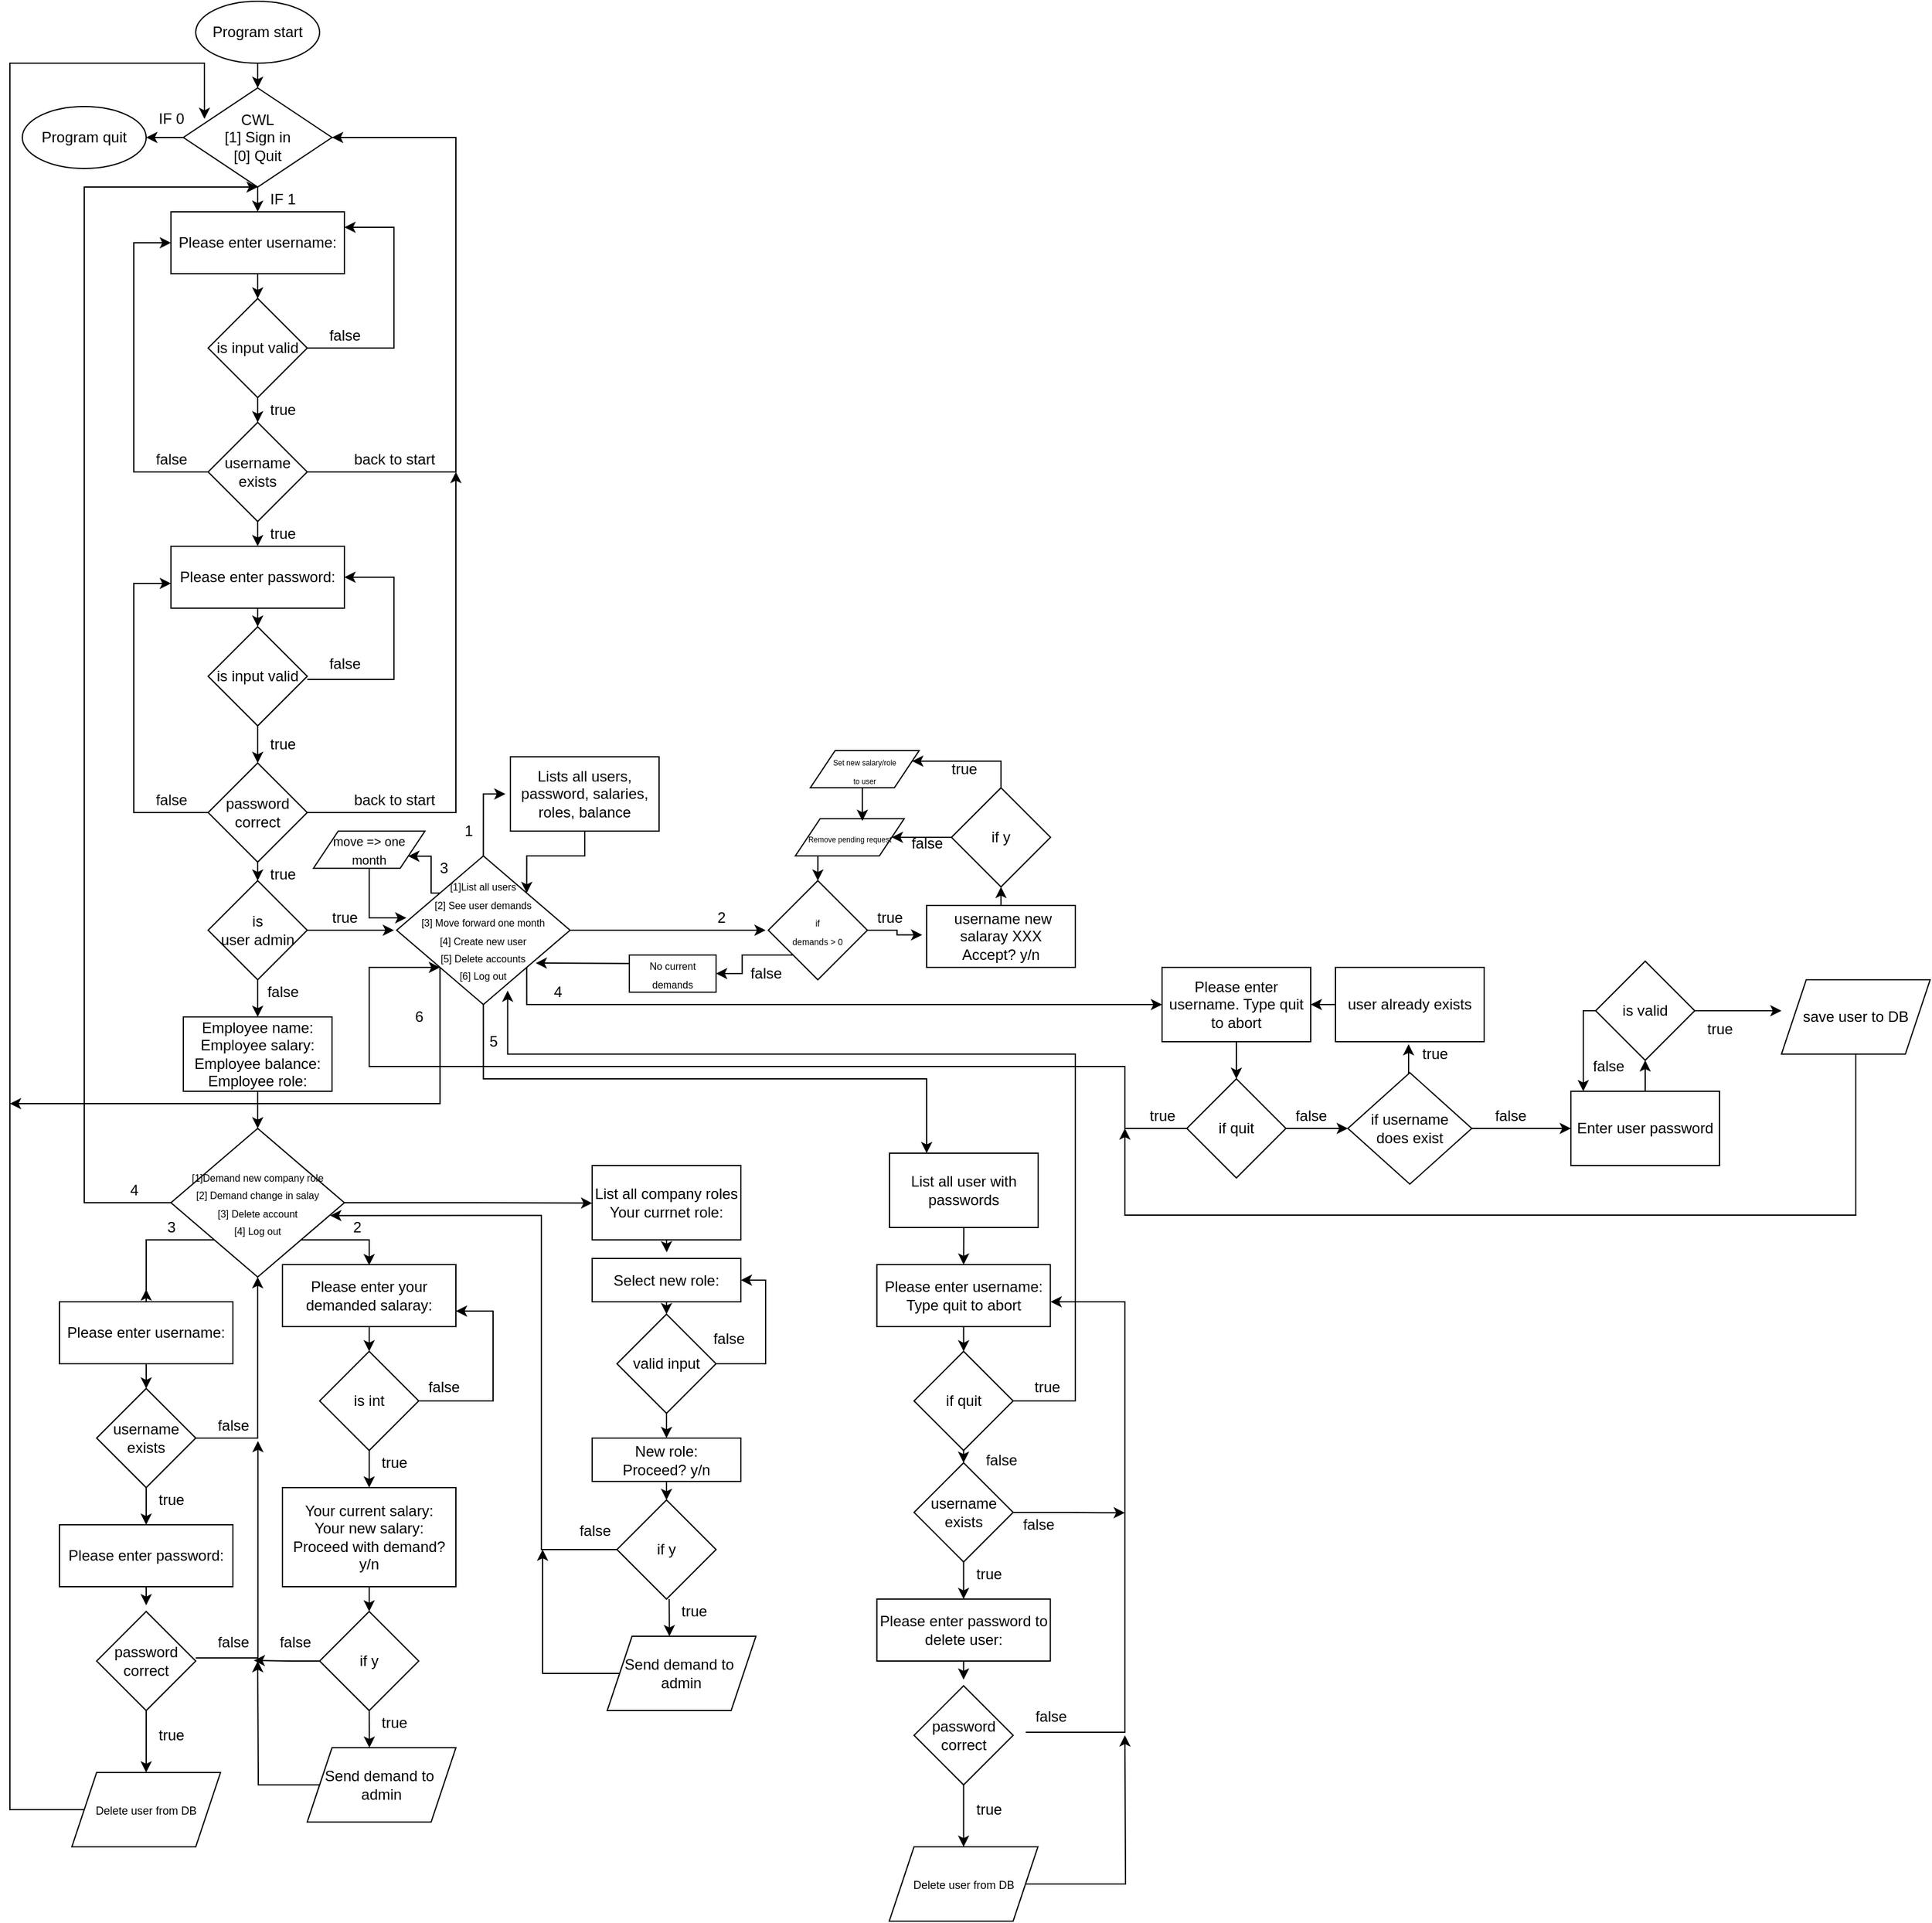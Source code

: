 <mxfile version="15.3.3" type="github"><diagram id="TVTiNgwHLMr81OVsb5ia" name="Page-1"><mxGraphModel dx="786" dy="491" grid="1" gridSize="10" guides="1" tooltips="1" connect="1" arrows="1" fold="1" page="1" pageScale="1" pageWidth="827" pageHeight="1169" math="0" shadow="0"><root><mxCell id="0"/><mxCell id="1" parent="0"/><mxCell id="gjjEm1qLaxp9dkdh3K4_-4" style="edgeStyle=orthogonalEdgeStyle;rounded=0;orthogonalLoop=1;jettySize=auto;html=1;exitX=0.5;exitY=1;exitDx=0;exitDy=0;entryX=0.5;entryY=0;entryDx=0;entryDy=0;" parent="1" source="gjjEm1qLaxp9dkdh3K4_-2" target="gjjEm1qLaxp9dkdh3K4_-3" edge="1"><mxGeometry relative="1" as="geometry"/></mxCell><mxCell id="gjjEm1qLaxp9dkdh3K4_-2" value="Program start" style="ellipse;whiteSpace=wrap;html=1;" parent="1" vertex="1"><mxGeometry x="160" y="40" width="100" height="50" as="geometry"/></mxCell><mxCell id="gjjEm1qLaxp9dkdh3K4_-7" style="edgeStyle=orthogonalEdgeStyle;rounded=0;orthogonalLoop=1;jettySize=auto;html=1;exitX=0;exitY=0.5;exitDx=0;exitDy=0;entryX=1;entryY=0.5;entryDx=0;entryDy=0;" parent="1" source="gjjEm1qLaxp9dkdh3K4_-3" target="gjjEm1qLaxp9dkdh3K4_-6" edge="1"><mxGeometry relative="1" as="geometry"/></mxCell><mxCell id="gjjEm1qLaxp9dkdh3K4_-9" style="edgeStyle=orthogonalEdgeStyle;rounded=0;orthogonalLoop=1;jettySize=auto;html=1;exitX=0.5;exitY=1;exitDx=0;exitDy=0;" parent="1" source="gjjEm1qLaxp9dkdh3K4_-3" edge="1"><mxGeometry relative="1" as="geometry"><mxPoint x="210" y="210" as="targetPoint"/></mxGeometry></mxCell><mxCell id="gjjEm1qLaxp9dkdh3K4_-3" value="CWL&lt;br&gt;[1] Sign in&lt;br&gt;[0] Quit" style="rhombus;whiteSpace=wrap;html=1;" parent="1" vertex="1"><mxGeometry x="150" y="110" width="120" height="80" as="geometry"/></mxCell><mxCell id="gjjEm1qLaxp9dkdh3K4_-6" value="Program quit" style="ellipse;whiteSpace=wrap;html=1;" parent="1" vertex="1"><mxGeometry x="20" y="125" width="100" height="50" as="geometry"/></mxCell><mxCell id="gjjEm1qLaxp9dkdh3K4_-8" value="IF 0" style="text;html=1;align=center;verticalAlign=middle;resizable=0;points=[];autosize=1;strokeColor=none;fillColor=none;" parent="1" vertex="1"><mxGeometry x="120" y="125" width="40" height="20" as="geometry"/></mxCell><mxCell id="gjjEm1qLaxp9dkdh3K4_-10" value="IF 1" style="text;html=1;align=center;verticalAlign=middle;resizable=0;points=[];autosize=1;strokeColor=none;fillColor=none;" parent="1" vertex="1"><mxGeometry x="210" y="190" width="40" height="20" as="geometry"/></mxCell><mxCell id="gjjEm1qLaxp9dkdh3K4_-12" style="edgeStyle=orthogonalEdgeStyle;rounded=0;orthogonalLoop=1;jettySize=auto;html=1;exitX=0.5;exitY=1;exitDx=0;exitDy=0;" parent="1" source="gjjEm1qLaxp9dkdh3K4_-11" target="gjjEm1qLaxp9dkdh3K4_-13" edge="1"><mxGeometry relative="1" as="geometry"><mxPoint x="209.828" y="280.0" as="targetPoint"/></mxGeometry></mxCell><mxCell id="gjjEm1qLaxp9dkdh3K4_-11" value="Please enter username:" style="rounded=0;whiteSpace=wrap;html=1;" parent="1" vertex="1"><mxGeometry x="140" y="210" width="140" height="50" as="geometry"/></mxCell><mxCell id="gjjEm1qLaxp9dkdh3K4_-14" style="edgeStyle=orthogonalEdgeStyle;rounded=0;orthogonalLoop=1;jettySize=auto;html=1;exitX=1;exitY=0.5;exitDx=0;exitDy=0;entryX=1;entryY=0.25;entryDx=0;entryDy=0;" parent="1" source="gjjEm1qLaxp9dkdh3K4_-13" target="gjjEm1qLaxp9dkdh3K4_-11" edge="1"><mxGeometry relative="1" as="geometry"><mxPoint x="320" y="220" as="targetPoint"/><Array as="points"><mxPoint x="320" y="320"/><mxPoint x="320" y="223"/></Array></mxGeometry></mxCell><mxCell id="gjjEm1qLaxp9dkdh3K4_-17" style="edgeStyle=orthogonalEdgeStyle;rounded=0;orthogonalLoop=1;jettySize=auto;html=1;exitX=0.5;exitY=1;exitDx=0;exitDy=0;entryX=0.5;entryY=0;entryDx=0;entryDy=0;" parent="1" source="gjjEm1qLaxp9dkdh3K4_-13" target="gjjEm1qLaxp9dkdh3K4_-16" edge="1"><mxGeometry relative="1" as="geometry"/></mxCell><mxCell id="gjjEm1qLaxp9dkdh3K4_-13" value="is input valid" style="rhombus;whiteSpace=wrap;html=1;" parent="1" vertex="1"><mxGeometry x="169.998" y="280.0" width="80" height="80" as="geometry"/></mxCell><mxCell id="gjjEm1qLaxp9dkdh3K4_-15" value="false" style="text;html=1;align=center;verticalAlign=middle;resizable=0;points=[];autosize=1;strokeColor=none;fillColor=none;" parent="1" vertex="1"><mxGeometry x="260" y="300" width="40" height="20" as="geometry"/></mxCell><mxCell id="gjjEm1qLaxp9dkdh3K4_-19" style="edgeStyle=orthogonalEdgeStyle;rounded=0;orthogonalLoop=1;jettySize=auto;html=1;exitX=0;exitY=0.5;exitDx=0;exitDy=0;entryX=0;entryY=0.5;entryDx=0;entryDy=0;" parent="1" source="gjjEm1qLaxp9dkdh3K4_-16" target="gjjEm1qLaxp9dkdh3K4_-11" edge="1"><mxGeometry relative="1" as="geometry"><mxPoint x="100" y="240" as="targetPoint"/><Array as="points"><mxPoint x="110" y="420"/><mxPoint x="110" y="235"/></Array></mxGeometry></mxCell><mxCell id="gjjEm1qLaxp9dkdh3K4_-22" style="edgeStyle=orthogonalEdgeStyle;rounded=0;orthogonalLoop=1;jettySize=auto;html=1;exitX=0.5;exitY=1;exitDx=0;exitDy=0;entryX=0.5;entryY=0;entryDx=0;entryDy=0;" parent="1" source="gjjEm1qLaxp9dkdh3K4_-16" edge="1"><mxGeometry relative="1" as="geometry"><mxPoint x="209.998" y="480.0" as="targetPoint"/></mxGeometry></mxCell><mxCell id="gjjEm1qLaxp9dkdh3K4_-34" style="edgeStyle=orthogonalEdgeStyle;rounded=0;orthogonalLoop=1;jettySize=auto;html=1;exitX=1;exitY=0.5;exitDx=0;exitDy=0;entryX=1;entryY=0.5;entryDx=0;entryDy=0;" parent="1" source="gjjEm1qLaxp9dkdh3K4_-16" target="gjjEm1qLaxp9dkdh3K4_-3" edge="1"><mxGeometry relative="1" as="geometry"><mxPoint x="400" y="150" as="targetPoint"/><Array as="points"><mxPoint x="370" y="420"/><mxPoint x="370" y="150"/></Array></mxGeometry></mxCell><mxCell id="gjjEm1qLaxp9dkdh3K4_-16" value="username exists" style="rhombus;whiteSpace=wrap;html=1;" parent="1" vertex="1"><mxGeometry x="169.998" y="380.0" width="80" height="80" as="geometry"/></mxCell><mxCell id="gjjEm1qLaxp9dkdh3K4_-18" value="true" style="text;html=1;align=center;verticalAlign=middle;resizable=0;points=[];autosize=1;strokeColor=none;fillColor=none;" parent="1" vertex="1"><mxGeometry x="210" y="360" width="40" height="20" as="geometry"/></mxCell><mxCell id="gjjEm1qLaxp9dkdh3K4_-20" value="false" style="text;html=1;align=center;verticalAlign=middle;resizable=0;points=[];autosize=1;strokeColor=none;fillColor=none;" parent="1" vertex="1"><mxGeometry x="120" y="400" width="40" height="20" as="geometry"/></mxCell><mxCell id="gjjEm1qLaxp9dkdh3K4_-23" value="true" style="text;html=1;align=center;verticalAlign=middle;resizable=0;points=[];autosize=1;strokeColor=none;fillColor=none;" parent="1" vertex="1"><mxGeometry x="210" y="460" width="40" height="20" as="geometry"/></mxCell><mxCell id="gjjEm1qLaxp9dkdh3K4_-26" style="edgeStyle=orthogonalEdgeStyle;rounded=0;orthogonalLoop=1;jettySize=auto;html=1;exitX=0.5;exitY=1;exitDx=0;exitDy=0;entryX=0.5;entryY=0;entryDx=0;entryDy=0;" parent="1" source="gjjEm1qLaxp9dkdh3K4_-24" target="gjjEm1qLaxp9dkdh3K4_-25" edge="1"><mxGeometry relative="1" as="geometry"/></mxCell><mxCell id="gjjEm1qLaxp9dkdh3K4_-24" value="Please enter password:" style="rounded=0;whiteSpace=wrap;html=1;" parent="1" vertex="1"><mxGeometry x="140" y="480" width="140" height="50" as="geometry"/></mxCell><mxCell id="gjjEm1qLaxp9dkdh3K4_-33" style="edgeStyle=orthogonalEdgeStyle;rounded=0;orthogonalLoop=1;jettySize=auto;html=1;exitX=0.5;exitY=1;exitDx=0;exitDy=0;entryX=0.5;entryY=0;entryDx=0;entryDy=0;" parent="1" source="gjjEm1qLaxp9dkdh3K4_-25" target="gjjEm1qLaxp9dkdh3K4_-30" edge="1"><mxGeometry relative="1" as="geometry"/></mxCell><mxCell id="gjjEm1qLaxp9dkdh3K4_-25" value="is input valid" style="rhombus;whiteSpace=wrap;html=1;" parent="1" vertex="1"><mxGeometry x="169.998" y="545.0" width="80" height="80" as="geometry"/></mxCell><mxCell id="gjjEm1qLaxp9dkdh3K4_-27" style="edgeStyle=orthogonalEdgeStyle;rounded=0;orthogonalLoop=1;jettySize=auto;html=1;exitX=1;exitY=0.5;exitDx=0;exitDy=0;entryX=1;entryY=0.5;entryDx=0;entryDy=0;" parent="1" target="gjjEm1qLaxp9dkdh3K4_-24" edge="1"><mxGeometry relative="1" as="geometry"><mxPoint x="280" y="490.0" as="targetPoint"/><mxPoint x="249.998" y="587.5" as="sourcePoint"/><Array as="points"><mxPoint x="320" y="587"/><mxPoint x="320" y="505"/></Array></mxGeometry></mxCell><mxCell id="gjjEm1qLaxp9dkdh3K4_-28" value="false" style="text;html=1;align=center;verticalAlign=middle;resizable=0;points=[];autosize=1;strokeColor=none;fillColor=none;" parent="1" vertex="1"><mxGeometry x="260" y="565" width="40" height="20" as="geometry"/></mxCell><mxCell id="gjjEm1qLaxp9dkdh3K4_-29" value="true" style="text;html=1;align=center;verticalAlign=middle;resizable=0;points=[];autosize=1;strokeColor=none;fillColor=none;" parent="1" vertex="1"><mxGeometry x="210" y="630" width="40" height="20" as="geometry"/></mxCell><mxCell id="gjjEm1qLaxp9dkdh3K4_-36" style="edgeStyle=orthogonalEdgeStyle;rounded=0;orthogonalLoop=1;jettySize=auto;html=1;exitX=1;exitY=0.5;exitDx=0;exitDy=0;" parent="1" source="gjjEm1qLaxp9dkdh3K4_-30" edge="1"><mxGeometry relative="1" as="geometry"><mxPoint x="370" y="420" as="targetPoint"/><Array as="points"><mxPoint x="370" y="695"/><mxPoint x="370" y="420"/></Array></mxGeometry></mxCell><mxCell id="gjjEm1qLaxp9dkdh3K4_-40" style="edgeStyle=orthogonalEdgeStyle;rounded=0;orthogonalLoop=1;jettySize=auto;html=1;exitX=0.5;exitY=1;exitDx=0;exitDy=0;entryX=0.5;entryY=0;entryDx=0;entryDy=0;" parent="1" source="gjjEm1qLaxp9dkdh3K4_-30" target="gjjEm1qLaxp9dkdh3K4_-39" edge="1"><mxGeometry relative="1" as="geometry"/></mxCell><mxCell id="gjjEm1qLaxp9dkdh3K4_-30" value="password correct" style="rhombus;whiteSpace=wrap;html=1;" parent="1" vertex="1"><mxGeometry x="169.998" y="655.0" width="80" height="80" as="geometry"/></mxCell><mxCell id="gjjEm1qLaxp9dkdh3K4_-31" value="false" style="text;html=1;align=center;verticalAlign=middle;resizable=0;points=[];autosize=1;strokeColor=none;fillColor=none;" parent="1" vertex="1"><mxGeometry x="120" y="675" width="40" height="20" as="geometry"/></mxCell><mxCell id="gjjEm1qLaxp9dkdh3K4_-32" style="edgeStyle=orthogonalEdgeStyle;rounded=0;orthogonalLoop=1;jettySize=auto;html=1;exitX=0;exitY=0.5;exitDx=0;exitDy=0;entryX=0;entryY=0.5;entryDx=0;entryDy=0;" parent="1" source="gjjEm1qLaxp9dkdh3K4_-30" edge="1"><mxGeometry relative="1" as="geometry"><mxPoint x="140" y="510.0" as="targetPoint"/><Array as="points"><mxPoint x="110" y="695"/><mxPoint x="110" y="510"/></Array></mxGeometry></mxCell><mxCell id="gjjEm1qLaxp9dkdh3K4_-35" value="back to start" style="text;html=1;align=center;verticalAlign=middle;resizable=0;points=[];autosize=1;strokeColor=none;fillColor=none;" parent="1" vertex="1"><mxGeometry x="280" y="400" width="80" height="20" as="geometry"/></mxCell><mxCell id="gjjEm1qLaxp9dkdh3K4_-37" value="back to start" style="text;html=1;align=center;verticalAlign=middle;resizable=0;points=[];autosize=1;strokeColor=none;fillColor=none;" parent="1" vertex="1"><mxGeometry x="280" y="675" width="80" height="20" as="geometry"/></mxCell><mxCell id="gjjEm1qLaxp9dkdh3K4_-38" value="true" style="text;html=1;align=center;verticalAlign=middle;resizable=0;points=[];autosize=1;strokeColor=none;fillColor=none;" parent="1" vertex="1"><mxGeometry x="210" y="735" width="40" height="20" as="geometry"/></mxCell><mxCell id="gjjEm1qLaxp9dkdh3K4_-43" style="edgeStyle=orthogonalEdgeStyle;rounded=0;orthogonalLoop=1;jettySize=auto;html=1;exitX=0.5;exitY=1;exitDx=0;exitDy=0;" parent="1" source="gjjEm1qLaxp9dkdh3K4_-39" edge="1"><mxGeometry relative="1" as="geometry"><mxPoint x="210" y="860" as="targetPoint"/></mxGeometry></mxCell><mxCell id="gjjEm1qLaxp9dkdh3K4_-44" style="edgeStyle=orthogonalEdgeStyle;rounded=0;orthogonalLoop=1;jettySize=auto;html=1;exitX=1;exitY=0.5;exitDx=0;exitDy=0;" parent="1" source="gjjEm1qLaxp9dkdh3K4_-39" edge="1"><mxGeometry relative="1" as="geometry"><mxPoint x="320" y="790" as="targetPoint"/></mxGeometry></mxCell><mxCell id="gjjEm1qLaxp9dkdh3K4_-39" value="is &lt;br&gt;user admin" style="rhombus;whiteSpace=wrap;html=1;" parent="1" vertex="1"><mxGeometry x="169.998" y="750.0" width="80" height="80" as="geometry"/></mxCell><mxCell id="gjjEm1qLaxp9dkdh3K4_-41" value="true" style="text;html=1;align=center;verticalAlign=middle;resizable=0;points=[];autosize=1;strokeColor=none;fillColor=none;" parent="1" vertex="1"><mxGeometry x="260" y="770" width="40" height="20" as="geometry"/></mxCell><mxCell id="gjjEm1qLaxp9dkdh3K4_-42" value="false" style="text;html=1;align=center;verticalAlign=middle;resizable=0;points=[];autosize=1;strokeColor=none;fillColor=none;" parent="1" vertex="1"><mxGeometry x="210" y="830" width="40" height="20" as="geometry"/></mxCell><mxCell id="gjjEm1qLaxp9dkdh3K4_-47" style="edgeStyle=orthogonalEdgeStyle;rounded=0;orthogonalLoop=1;jettySize=auto;html=1;exitX=0.5;exitY=1;exitDx=0;exitDy=0;entryX=0.5;entryY=0;entryDx=0;entryDy=0;" parent="1" source="gjjEm1qLaxp9dkdh3K4_-45" edge="1"><mxGeometry relative="1" as="geometry"><mxPoint x="210" y="950" as="targetPoint"/></mxGeometry></mxCell><mxCell id="gjjEm1qLaxp9dkdh3K4_-45" value="Employee name:&lt;br&gt;Employee salary:&lt;br&gt;Employee balance:&lt;br&gt;Employee role:" style="rounded=0;whiteSpace=wrap;html=1;" parent="1" vertex="1"><mxGeometry x="150" y="860" width="120" height="60" as="geometry"/></mxCell><mxCell id="gjjEm1qLaxp9dkdh3K4_-49" style="edgeStyle=orthogonalEdgeStyle;rounded=0;orthogonalLoop=1;jettySize=auto;html=1;exitX=0;exitY=0.5;exitDx=0;exitDy=0;" parent="1" source="gjjEm1qLaxp9dkdh3K4_-48" target="gjjEm1qLaxp9dkdh3K4_-3" edge="1"><mxGeometry relative="1" as="geometry"><mxPoint x="120" y="190" as="targetPoint"/><Array as="points"><mxPoint x="70" y="1010"/><mxPoint x="70" y="190"/></Array></mxGeometry></mxCell><mxCell id="gjjEm1qLaxp9dkdh3K4_-52" style="edgeStyle=orthogonalEdgeStyle;rounded=0;orthogonalLoop=1;jettySize=auto;html=1;exitX=0;exitY=1;exitDx=0;exitDy=0;" parent="1" source="gjjEm1qLaxp9dkdh3K4_-48" edge="1"><mxGeometry relative="1" as="geometry"><mxPoint x="120" y="1080" as="targetPoint"/></mxGeometry></mxCell><mxCell id="gjjEm1qLaxp9dkdh3K4_-86" style="edgeStyle=orthogonalEdgeStyle;rounded=0;orthogonalLoop=1;jettySize=auto;html=1;exitX=1;exitY=1;exitDx=0;exitDy=0;" parent="1" source="gjjEm1qLaxp9dkdh3K4_-48" edge="1"><mxGeometry relative="1" as="geometry"><mxPoint x="300" y="1060" as="targetPoint"/></mxGeometry></mxCell><mxCell id="gjjEm1qLaxp9dkdh3K4_-104" style="edgeStyle=orthogonalEdgeStyle;rounded=0;orthogonalLoop=1;jettySize=auto;html=1;exitX=1;exitY=0.5;exitDx=0;exitDy=0;" parent="1" source="gjjEm1qLaxp9dkdh3K4_-48" edge="1"><mxGeometry relative="1" as="geometry"><mxPoint x="480" y="1010.333" as="targetPoint"/></mxGeometry></mxCell><mxCell id="gjjEm1qLaxp9dkdh3K4_-48" value="&lt;font style=&quot;font-size: 8px&quot;&gt;[1]Demand new company role&lt;br&gt;[2] Demand change in salay&lt;br&gt;[3] Delete account&lt;br&gt;[4] Log out&lt;br&gt;&lt;/font&gt;" style="rhombus;whiteSpace=wrap;html=1;" parent="1" vertex="1"><mxGeometry x="140" y="950" width="140" height="120" as="geometry"/></mxCell><mxCell id="gjjEm1qLaxp9dkdh3K4_-50" value="4" style="text;html=1;align=center;verticalAlign=middle;resizable=0;points=[];autosize=1;strokeColor=none;fillColor=none;" parent="1" vertex="1"><mxGeometry x="100" y="990" width="20" height="20" as="geometry"/></mxCell><mxCell id="gjjEm1qLaxp9dkdh3K4_-56" style="edgeStyle=orthogonalEdgeStyle;rounded=0;orthogonalLoop=1;jettySize=auto;html=1;exitX=0.5;exitY=1;exitDx=0;exitDy=0;entryX=0.5;entryY=0;entryDx=0;entryDy=0;" parent="1" source="gjjEm1qLaxp9dkdh3K4_-57" edge="1"><mxGeometry relative="1" as="geometry"><mxPoint x="119.998" y="1335" as="targetPoint"/></mxGeometry></mxCell><mxCell id="gjjEm1qLaxp9dkdh3K4_-57" value="Please enter password:" style="rounded=0;whiteSpace=wrap;html=1;" parent="1" vertex="1"><mxGeometry x="50" y="1270" width="140" height="50" as="geometry"/></mxCell><mxCell id="gjjEm1qLaxp9dkdh3K4_-60" style="edgeStyle=orthogonalEdgeStyle;rounded=0;orthogonalLoop=1;jettySize=auto;html=1;exitX=1;exitY=0.5;exitDx=0;exitDy=0;entryX=1.005;entryY=1.12;entryDx=0;entryDy=0;entryPerimeter=0;" parent="1" target="gjjEm1qLaxp9dkdh3K4_-72" edge="1"><mxGeometry relative="1" as="geometry"><mxPoint x="220" y="1220" as="targetPoint"/><mxPoint x="159.998" y="1377.5" as="sourcePoint"/><Array as="points"><mxPoint x="210" y="1377"/></Array></mxGeometry></mxCell><mxCell id="gjjEm1qLaxp9dkdh3K4_-61" value="false" style="text;html=1;align=center;verticalAlign=middle;resizable=0;points=[];autosize=1;strokeColor=none;fillColor=none;" parent="1" vertex="1"><mxGeometry x="170" y="1355" width="40" height="20" as="geometry"/></mxCell><mxCell id="gjjEm1qLaxp9dkdh3K4_-62" value="true" style="text;html=1;align=center;verticalAlign=middle;resizable=0;points=[];autosize=1;strokeColor=none;fillColor=none;" parent="1" vertex="1"><mxGeometry x="120" y="1430" width="40" height="20" as="geometry"/></mxCell><mxCell id="gjjEm1qLaxp9dkdh3K4_-83" style="edgeStyle=orthogonalEdgeStyle;rounded=0;orthogonalLoop=1;jettySize=auto;html=1;exitX=0.5;exitY=1;exitDx=0;exitDy=0;" parent="1" source="gjjEm1qLaxp9dkdh3K4_-63" edge="1"><mxGeometry relative="1" as="geometry"><mxPoint x="119.998" y="1470" as="targetPoint"/></mxGeometry></mxCell><mxCell id="gjjEm1qLaxp9dkdh3K4_-63" value="password correct" style="rhombus;whiteSpace=wrap;html=1;" parent="1" vertex="1"><mxGeometry x="79.998" y="1340" width="80" height="80" as="geometry"/></mxCell><mxCell id="gjjEm1qLaxp9dkdh3K4_-67" style="edgeStyle=orthogonalEdgeStyle;rounded=0;orthogonalLoop=1;jettySize=auto;html=1;exitX=0.5;exitY=1;exitDx=0;exitDy=0;" parent="1" source="gjjEm1qLaxp9dkdh3K4_-68" edge="1"><mxGeometry relative="1" as="geometry"><mxPoint x="120.034" y="1160.037" as="targetPoint"/></mxGeometry></mxCell><mxCell id="gjjEm1qLaxp9dkdh3K4_-68" value="Please enter username:" style="rounded=0;whiteSpace=wrap;html=1;" parent="1" vertex="1"><mxGeometry x="50" y="1090" width="140" height="50" as="geometry"/></mxCell><mxCell id="gjjEm1qLaxp9dkdh3K4_-69" style="edgeStyle=orthogonalEdgeStyle;rounded=0;orthogonalLoop=1;jettySize=auto;html=1;exitX=1;exitY=0.5;exitDx=0;exitDy=0;entryX=0.5;entryY=1;entryDx=0;entryDy=0;" parent="1" target="gjjEm1qLaxp9dkdh3K4_-48" edge="1"><mxGeometry relative="1" as="geometry"><mxPoint x="210" y="1100" as="targetPoint"/><mxPoint x="159.998" y="1200.0" as="sourcePoint"/><Array as="points"><mxPoint x="210" y="1200"/></Array></mxGeometry></mxCell><mxCell id="gjjEm1qLaxp9dkdh3K4_-72" value="false" style="text;html=1;align=center;verticalAlign=middle;resizable=0;points=[];autosize=1;strokeColor=none;fillColor=none;" parent="1" vertex="1"><mxGeometry x="170" y="1180" width="40" height="20" as="geometry"/></mxCell><mxCell id="gjjEm1qLaxp9dkdh3K4_-82" style="edgeStyle=orthogonalEdgeStyle;rounded=0;orthogonalLoop=1;jettySize=auto;html=1;exitX=0.5;exitY=1;exitDx=0;exitDy=0;entryX=0.5;entryY=0;entryDx=0;entryDy=0;" parent="1" source="gjjEm1qLaxp9dkdh3K4_-74" target="gjjEm1qLaxp9dkdh3K4_-57" edge="1"><mxGeometry relative="1" as="geometry"/></mxCell><mxCell id="gjjEm1qLaxp9dkdh3K4_-74" value="username exists" style="rhombus;whiteSpace=wrap;html=1;" parent="1" vertex="1"><mxGeometry x="79.998" y="1160" width="80" height="80" as="geometry"/></mxCell><mxCell id="gjjEm1qLaxp9dkdh3K4_-80" value="true" style="text;html=1;align=center;verticalAlign=middle;resizable=0;points=[];autosize=1;strokeColor=none;fillColor=none;" parent="1" vertex="1"><mxGeometry x="120" y="1240" width="40" height="20" as="geometry"/></mxCell><mxCell id="gjjEm1qLaxp9dkdh3K4_-81" value="3" style="text;html=1;align=center;verticalAlign=middle;resizable=0;points=[];autosize=1;strokeColor=none;fillColor=none;" parent="1" vertex="1"><mxGeometry x="130" y="1020" width="20" height="20" as="geometry"/></mxCell><mxCell id="gjjEm1qLaxp9dkdh3K4_-124" style="edgeStyle=orthogonalEdgeStyle;rounded=0;orthogonalLoop=1;jettySize=auto;html=1;exitX=0;exitY=0.5;exitDx=0;exitDy=0;entryX=0.142;entryY=0.313;entryDx=0;entryDy=0;entryPerimeter=0;" parent="1" source="gjjEm1qLaxp9dkdh3K4_-85" target="gjjEm1qLaxp9dkdh3K4_-3" edge="1"><mxGeometry relative="1" as="geometry"><mxPoint x="160" y="100" as="targetPoint"/><Array as="points"><mxPoint x="10" y="1500"/><mxPoint x="10" y="90"/><mxPoint x="167" y="90"/></Array></mxGeometry></mxCell><mxCell id="gjjEm1qLaxp9dkdh3K4_-85" value="&lt;font style=&quot;font-size: 9px&quot;&gt;Delete user from DB&lt;/font&gt;" style="shape=parallelogram;perimeter=parallelogramPerimeter;whiteSpace=wrap;html=1;fixedSize=1;" parent="1" vertex="1"><mxGeometry x="60" y="1470" width="120" height="60" as="geometry"/></mxCell><mxCell id="gjjEm1qLaxp9dkdh3K4_-87" value="2" style="text;html=1;align=center;verticalAlign=middle;resizable=0;points=[];autosize=1;strokeColor=none;fillColor=none;" parent="1" vertex="1"><mxGeometry x="280" y="1020" width="20" height="20" as="geometry"/></mxCell><mxCell id="gjjEm1qLaxp9dkdh3K4_-90" style="edgeStyle=orthogonalEdgeStyle;rounded=0;orthogonalLoop=1;jettySize=auto;html=1;exitX=0.5;exitY=1;exitDx=0;exitDy=0;entryX=0.5;entryY=0;entryDx=0;entryDy=0;" parent="1" source="gjjEm1qLaxp9dkdh3K4_-88" target="gjjEm1qLaxp9dkdh3K4_-89" edge="1"><mxGeometry relative="1" as="geometry"/></mxCell><mxCell id="gjjEm1qLaxp9dkdh3K4_-88" value="Please enter your demanded salaray:" style="rounded=0;whiteSpace=wrap;html=1;" parent="1" vertex="1"><mxGeometry x="230" y="1060" width="140" height="50" as="geometry"/></mxCell><mxCell id="gjjEm1qLaxp9dkdh3K4_-91" style="edgeStyle=orthogonalEdgeStyle;rounded=0;orthogonalLoop=1;jettySize=auto;html=1;exitX=1;exitY=0.5;exitDx=0;exitDy=0;entryX=1;entryY=0.75;entryDx=0;entryDy=0;" parent="1" source="gjjEm1qLaxp9dkdh3K4_-89" target="gjjEm1qLaxp9dkdh3K4_-88" edge="1"><mxGeometry relative="1" as="geometry"><mxPoint x="400" y="1100" as="targetPoint"/><Array as="points"><mxPoint x="400" y="1170"/><mxPoint x="400" y="1098"/></Array></mxGeometry></mxCell><mxCell id="gjjEm1qLaxp9dkdh3K4_-94" style="edgeStyle=orthogonalEdgeStyle;rounded=0;orthogonalLoop=1;jettySize=auto;html=1;exitX=0.5;exitY=1;exitDx=0;exitDy=0;" parent="1" source="gjjEm1qLaxp9dkdh3K4_-89" edge="1"><mxGeometry relative="1" as="geometry"><mxPoint x="300" y="1240" as="targetPoint"/></mxGeometry></mxCell><mxCell id="gjjEm1qLaxp9dkdh3K4_-89" value="is int" style="rhombus;whiteSpace=wrap;html=1;" parent="1" vertex="1"><mxGeometry x="260" y="1130" width="80" height="80" as="geometry"/></mxCell><mxCell id="gjjEm1qLaxp9dkdh3K4_-92" value="false" style="text;html=1;align=center;verticalAlign=middle;resizable=0;points=[];autosize=1;strokeColor=none;fillColor=none;" parent="1" vertex="1"><mxGeometry x="340" y="1149" width="40" height="20" as="geometry"/></mxCell><mxCell id="gjjEm1qLaxp9dkdh3K4_-93" value="true" style="text;html=1;align=center;verticalAlign=middle;resizable=0;points=[];autosize=1;strokeColor=none;fillColor=none;" parent="1" vertex="1"><mxGeometry x="300" y="1210" width="40" height="20" as="geometry"/></mxCell><mxCell id="gjjEm1qLaxp9dkdh3K4_-97" style="edgeStyle=orthogonalEdgeStyle;rounded=0;orthogonalLoop=1;jettySize=auto;html=1;exitX=0.5;exitY=1;exitDx=0;exitDy=0;entryX=0.5;entryY=0;entryDx=0;entryDy=0;" parent="1" source="gjjEm1qLaxp9dkdh3K4_-95" target="gjjEm1qLaxp9dkdh3K4_-96" edge="1"><mxGeometry relative="1" as="geometry"/></mxCell><mxCell id="gjjEm1qLaxp9dkdh3K4_-95" value="Your current salary:&lt;br&gt;Your new salary:&lt;br&gt;Proceed with demand? y/n" style="rounded=0;whiteSpace=wrap;html=1;" parent="1" vertex="1"><mxGeometry x="230" y="1240" width="140" height="80" as="geometry"/></mxCell><mxCell id="gjjEm1qLaxp9dkdh3K4_-98" style="edgeStyle=orthogonalEdgeStyle;rounded=0;orthogonalLoop=1;jettySize=auto;html=1;exitX=0;exitY=0.5;exitDx=0;exitDy=0;entryX=0.921;entryY=1.225;entryDx=0;entryDy=0;entryPerimeter=0;" parent="1" source="gjjEm1qLaxp9dkdh3K4_-96" target="gjjEm1qLaxp9dkdh3K4_-61" edge="1"><mxGeometry relative="1" as="geometry"/></mxCell><mxCell id="gjjEm1qLaxp9dkdh3K4_-101" style="edgeStyle=orthogonalEdgeStyle;rounded=0;orthogonalLoop=1;jettySize=auto;html=1;exitX=0.5;exitY=1;exitDx=0;exitDy=0;" parent="1" source="gjjEm1qLaxp9dkdh3K4_-96" edge="1"><mxGeometry relative="1" as="geometry"><mxPoint x="300.167" y="1450" as="targetPoint"/></mxGeometry></mxCell><mxCell id="gjjEm1qLaxp9dkdh3K4_-96" value="if y" style="rhombus;whiteSpace=wrap;html=1;" parent="1" vertex="1"><mxGeometry x="260" y="1340" width="80" height="80" as="geometry"/></mxCell><mxCell id="gjjEm1qLaxp9dkdh3K4_-99" value="false" style="text;html=1;align=center;verticalAlign=middle;resizable=0;points=[];autosize=1;strokeColor=none;fillColor=none;" parent="1" vertex="1"><mxGeometry x="220" y="1355" width="40" height="20" as="geometry"/></mxCell><mxCell id="gjjEm1qLaxp9dkdh3K4_-100" value="true" style="text;html=1;align=center;verticalAlign=middle;resizable=0;points=[];autosize=1;strokeColor=none;fillColor=none;" parent="1" vertex="1"><mxGeometry x="300" y="1420" width="40" height="20" as="geometry"/></mxCell><mxCell id="gjjEm1qLaxp9dkdh3K4_-103" style="edgeStyle=orthogonalEdgeStyle;rounded=0;orthogonalLoop=1;jettySize=auto;html=1;exitX=0;exitY=0.5;exitDx=0;exitDy=0;" parent="1" source="gjjEm1qLaxp9dkdh3K4_-102" edge="1"><mxGeometry relative="1" as="geometry"><mxPoint x="210" y="1380" as="targetPoint"/></mxGeometry></mxCell><mxCell id="gjjEm1qLaxp9dkdh3K4_-102" value="Send demand to&amp;nbsp;&lt;br&gt;admin" style="shape=parallelogram;perimeter=parallelogramPerimeter;whiteSpace=wrap;html=1;fixedSize=1;" parent="1" vertex="1"><mxGeometry x="250" y="1450" width="120" height="60" as="geometry"/></mxCell><mxCell id="gjjEm1qLaxp9dkdh3K4_-108" style="edgeStyle=orthogonalEdgeStyle;rounded=0;orthogonalLoop=1;jettySize=auto;html=1;exitX=0.5;exitY=1;exitDx=0;exitDy=0;" parent="1" source="gjjEm1qLaxp9dkdh3K4_-105" edge="1"><mxGeometry relative="1" as="geometry"><mxPoint x="540.167" y="1050" as="targetPoint"/></mxGeometry></mxCell><mxCell id="gjjEm1qLaxp9dkdh3K4_-105" value="List all company roles&lt;br&gt;Your currnet role:" style="rounded=0;whiteSpace=wrap;html=1;" parent="1" vertex="1"><mxGeometry x="480" y="980" width="120" height="60" as="geometry"/></mxCell><mxCell id="gjjEm1qLaxp9dkdh3K4_-109" style="edgeStyle=orthogonalEdgeStyle;rounded=0;orthogonalLoop=1;jettySize=auto;html=1;exitX=0.5;exitY=1;exitDx=0;exitDy=0;entryX=0.5;entryY=0;entryDx=0;entryDy=0;" parent="1" source="gjjEm1qLaxp9dkdh3K4_-106" target="gjjEm1qLaxp9dkdh3K4_-107" edge="1"><mxGeometry relative="1" as="geometry"/></mxCell><mxCell id="gjjEm1qLaxp9dkdh3K4_-106" value="Select new role:" style="rounded=0;whiteSpace=wrap;html=1;" parent="1" vertex="1"><mxGeometry x="480" y="1055" width="120" height="35" as="geometry"/></mxCell><mxCell id="gjjEm1qLaxp9dkdh3K4_-110" style="edgeStyle=orthogonalEdgeStyle;rounded=0;orthogonalLoop=1;jettySize=auto;html=1;exitX=1;exitY=0.5;exitDx=0;exitDy=0;entryX=1;entryY=0.5;entryDx=0;entryDy=0;" parent="1" source="gjjEm1qLaxp9dkdh3K4_-107" target="gjjEm1qLaxp9dkdh3K4_-106" edge="1"><mxGeometry relative="1" as="geometry"><mxPoint x="640" y="1140.333" as="targetPoint"/><Array as="points"><mxPoint x="620" y="1140"/><mxPoint x="620" y="1073"/></Array></mxGeometry></mxCell><mxCell id="gjjEm1qLaxp9dkdh3K4_-115" style="edgeStyle=orthogonalEdgeStyle;rounded=0;orthogonalLoop=1;jettySize=auto;html=1;exitX=0.5;exitY=1;exitDx=0;exitDy=0;entryX=0.5;entryY=0;entryDx=0;entryDy=0;" parent="1" source="gjjEm1qLaxp9dkdh3K4_-107" target="gjjEm1qLaxp9dkdh3K4_-113" edge="1"><mxGeometry relative="1" as="geometry"/></mxCell><mxCell id="gjjEm1qLaxp9dkdh3K4_-107" value="valid input" style="rhombus;whiteSpace=wrap;html=1;" parent="1" vertex="1"><mxGeometry x="500" y="1100" width="80" height="80" as="geometry"/></mxCell><mxCell id="gjjEm1qLaxp9dkdh3K4_-111" value="false" style="text;html=1;align=center;verticalAlign=middle;resizable=0;points=[];autosize=1;strokeColor=none;fillColor=none;" parent="1" vertex="1"><mxGeometry x="570" y="1110" width="40" height="20" as="geometry"/></mxCell><mxCell id="gjjEm1qLaxp9dkdh3K4_-116" style="edgeStyle=orthogonalEdgeStyle;rounded=0;orthogonalLoop=1;jettySize=auto;html=1;exitX=0.5;exitY=1;exitDx=0;exitDy=0;entryX=0.5;entryY=0;entryDx=0;entryDy=0;" parent="1" source="gjjEm1qLaxp9dkdh3K4_-113" target="gjjEm1qLaxp9dkdh3K4_-114" edge="1"><mxGeometry relative="1" as="geometry"/></mxCell><mxCell id="gjjEm1qLaxp9dkdh3K4_-113" value="New role:&lt;br&gt;Proceed? y/n" style="rounded=0;whiteSpace=wrap;html=1;" parent="1" vertex="1"><mxGeometry x="480" y="1200" width="120" height="35" as="geometry"/></mxCell><mxCell id="gjjEm1qLaxp9dkdh3K4_-114" value="if y" style="rhombus;whiteSpace=wrap;html=1;" parent="1" vertex="1"><mxGeometry x="500" y="1250" width="80" height="80" as="geometry"/></mxCell><mxCell id="gjjEm1qLaxp9dkdh3K4_-117" style="edgeStyle=orthogonalEdgeStyle;rounded=0;orthogonalLoop=1;jettySize=auto;html=1;exitX=0;exitY=0.5;exitDx=0;exitDy=0;entryX=0.918;entryY=0.586;entryDx=0;entryDy=0;entryPerimeter=0;" parent="1" source="gjjEm1qLaxp9dkdh3K4_-114" target="gjjEm1qLaxp9dkdh3K4_-48" edge="1"><mxGeometry relative="1" as="geometry"><mxPoint x="492.17" y="1290" as="sourcePoint"/><mxPoint x="420" y="1020" as="targetPoint"/><Array as="points"><mxPoint x="439" y="1290"/><mxPoint x="439" y="1020"/></Array></mxGeometry></mxCell><mxCell id="gjjEm1qLaxp9dkdh3K4_-118" style="edgeStyle=orthogonalEdgeStyle;rounded=0;orthogonalLoop=1;jettySize=auto;html=1;exitX=0.5;exitY=1;exitDx=0;exitDy=0;" parent="1" edge="1"><mxGeometry relative="1" as="geometry"><mxPoint x="542.337" y="1360" as="targetPoint"/><mxPoint x="542.17" y="1330" as="sourcePoint"/></mxGeometry></mxCell><mxCell id="gjjEm1qLaxp9dkdh3K4_-119" value="false" style="text;html=1;align=center;verticalAlign=middle;resizable=0;points=[];autosize=1;strokeColor=none;fillColor=none;" parent="1" vertex="1"><mxGeometry x="462.17" y="1265" width="40" height="20" as="geometry"/></mxCell><mxCell id="gjjEm1qLaxp9dkdh3K4_-120" value="true" style="text;html=1;align=center;verticalAlign=middle;resizable=0;points=[];autosize=1;strokeColor=none;fillColor=none;" parent="1" vertex="1"><mxGeometry x="542.17" y="1330" width="40" height="20" as="geometry"/></mxCell><mxCell id="gjjEm1qLaxp9dkdh3K4_-121" style="edgeStyle=orthogonalEdgeStyle;rounded=0;orthogonalLoop=1;jettySize=auto;html=1;exitX=0;exitY=0.5;exitDx=0;exitDy=0;" parent="1" source="gjjEm1qLaxp9dkdh3K4_-122" edge="1"><mxGeometry relative="1" as="geometry"><mxPoint x="440" y="1290" as="targetPoint"/><Array as="points"><mxPoint x="440" y="1390"/><mxPoint x="440" y="1310"/></Array></mxGeometry></mxCell><mxCell id="gjjEm1qLaxp9dkdh3K4_-122" value="Send demand to&amp;nbsp;&lt;br&gt;admin" style="shape=parallelogram;perimeter=parallelogramPerimeter;whiteSpace=wrap;html=1;fixedSize=1;" parent="1" vertex="1"><mxGeometry x="492.17" y="1360" width="120" height="60" as="geometry"/></mxCell><mxCell id="gjjEm1qLaxp9dkdh3K4_-125" style="edgeStyle=orthogonalEdgeStyle;rounded=0;orthogonalLoop=1;jettySize=auto;html=1;exitX=0.5;exitY=0;exitDx=0;exitDy=0;" parent="1" source="gjjEm1qLaxp9dkdh3K4_-123" edge="1"><mxGeometry relative="1" as="geometry"><mxPoint x="410" y="680" as="targetPoint"/><Array as="points"><mxPoint x="392" y="680"/></Array></mxGeometry></mxCell><mxCell id="gjjEm1qLaxp9dkdh3K4_-130" style="edgeStyle=orthogonalEdgeStyle;rounded=0;orthogonalLoop=1;jettySize=auto;html=1;exitX=1;exitY=0.5;exitDx=0;exitDy=0;" parent="1" source="gjjEm1qLaxp9dkdh3K4_-123" edge="1"><mxGeometry relative="1" as="geometry"><mxPoint x="620" y="790" as="targetPoint"/><mxPoint x="572.17" y="790" as="sourcePoint"/></mxGeometry></mxCell><mxCell id="gjjEm1qLaxp9dkdh3K4_-155" style="edgeStyle=orthogonalEdgeStyle;rounded=0;orthogonalLoop=1;jettySize=auto;html=1;exitX=0;exitY=0;exitDx=0;exitDy=0;entryX=1;entryY=0.75;entryDx=0;entryDy=0;" parent="1" source="gjjEm1qLaxp9dkdh3K4_-123" target="gjjEm1qLaxp9dkdh3K4_-154" edge="1"><mxGeometry relative="1" as="geometry"><Array as="points"><mxPoint x="350" y="760"/><mxPoint x="350" y="730"/></Array></mxGeometry></mxCell><mxCell id="gjjEm1qLaxp9dkdh3K4_-158" style="edgeStyle=orthogonalEdgeStyle;rounded=0;orthogonalLoop=1;jettySize=auto;html=1;exitX=0;exitY=1;exitDx=0;exitDy=0;" parent="1" source="gjjEm1qLaxp9dkdh3K4_-123" edge="1"><mxGeometry relative="1" as="geometry"><mxPoint x="10" y="930" as="targetPoint"/><Array as="points"><mxPoint x="357" y="930"/><mxPoint x="40" y="930"/></Array></mxGeometry></mxCell><mxCell id="gjjEm1qLaxp9dkdh3K4_-160" style="edgeStyle=orthogonalEdgeStyle;rounded=0;orthogonalLoop=1;jettySize=auto;html=1;exitX=0.5;exitY=1;exitDx=0;exitDy=0;entryX=0.25;entryY=0;entryDx=0;entryDy=0;" parent="1" source="gjjEm1qLaxp9dkdh3K4_-123" target="gjjEm1qLaxp9dkdh3K4_-161" edge="1"><mxGeometry relative="1" as="geometry"><mxPoint x="392" y="920" as="targetPoint"/></mxGeometry></mxCell><mxCell id="gjjEm1qLaxp9dkdh3K4_-186" style="edgeStyle=orthogonalEdgeStyle;rounded=0;orthogonalLoop=1;jettySize=auto;html=1;exitX=1;exitY=1;exitDx=0;exitDy=0;" parent="1" source="gjjEm1qLaxp9dkdh3K4_-123" edge="1"><mxGeometry relative="1" as="geometry"><mxPoint x="940" y="850" as="targetPoint"/><Array as="points"><mxPoint x="427" y="850"/></Array></mxGeometry></mxCell><mxCell id="gjjEm1qLaxp9dkdh3K4_-123" value="&lt;font style=&quot;font-size: 8px&quot;&gt;[1]List all users&lt;br&gt;[2] See user demands&lt;br&gt;[3] Move forward one month&lt;br&gt;[4] Create new user&lt;br&gt;[5] Delete accounts&lt;br&gt;[6] Log out&lt;br&gt;&lt;/font&gt;" style="rhombus;whiteSpace=wrap;html=1;" parent="1" vertex="1"><mxGeometry x="322.17" y="730" width="140" height="120" as="geometry"/></mxCell><mxCell id="gjjEm1qLaxp9dkdh3K4_-127" style="edgeStyle=orthogonalEdgeStyle;rounded=0;orthogonalLoop=1;jettySize=auto;html=1;exitX=0.5;exitY=1;exitDx=0;exitDy=0;entryX=1;entryY=0;entryDx=0;entryDy=0;" parent="1" source="gjjEm1qLaxp9dkdh3K4_-126" target="gjjEm1qLaxp9dkdh3K4_-123" edge="1"><mxGeometry relative="1" as="geometry"/></mxCell><mxCell id="gjjEm1qLaxp9dkdh3K4_-126" value="Lists all users, password, salaries, roles, balance" style="rounded=0;whiteSpace=wrap;html=1;" parent="1" vertex="1"><mxGeometry x="414" y="650" width="120" height="60" as="geometry"/></mxCell><mxCell id="gjjEm1qLaxp9dkdh3K4_-128" value="1" style="text;html=1;align=center;verticalAlign=middle;resizable=0;points=[];autosize=1;strokeColor=none;fillColor=none;" parent="1" vertex="1"><mxGeometry x="370" y="700" width="20" height="20" as="geometry"/></mxCell><mxCell id="gjjEm1qLaxp9dkdh3K4_-129" value="2" style="text;html=1;align=center;verticalAlign=middle;resizable=0;points=[];autosize=1;strokeColor=none;fillColor=none;" parent="1" vertex="1"><mxGeometry x="574" y="770" width="20" height="20" as="geometry"/></mxCell><mxCell id="gjjEm1qLaxp9dkdh3K4_-139" style="edgeStyle=orthogonalEdgeStyle;rounded=0;orthogonalLoop=1;jettySize=auto;html=1;exitX=0.5;exitY=0;exitDx=0;exitDy=0;entryX=0.5;entryY=1;entryDx=0;entryDy=0;" parent="1" source="gjjEm1qLaxp9dkdh3K4_-131" target="gjjEm1qLaxp9dkdh3K4_-138" edge="1"><mxGeometry relative="1" as="geometry"/></mxCell><mxCell id="gjjEm1qLaxp9dkdh3K4_-131" value="&amp;nbsp;username new salaray XXX&lt;br&gt;Accept? y/n" style="rounded=0;whiteSpace=wrap;html=1;" parent="1" vertex="1"><mxGeometry x="750" y="770" width="120" height="50" as="geometry"/></mxCell><mxCell id="gjjEm1qLaxp9dkdh3K4_-136" style="edgeStyle=orthogonalEdgeStyle;rounded=0;orthogonalLoop=1;jettySize=auto;html=1;exitX=1;exitY=0.5;exitDx=0;exitDy=0;entryX=-0.03;entryY=0.476;entryDx=0;entryDy=0;entryPerimeter=0;" parent="1" source="gjjEm1qLaxp9dkdh3K4_-133" target="gjjEm1qLaxp9dkdh3K4_-131" edge="1"><mxGeometry relative="1" as="geometry"/></mxCell><mxCell id="gjjEm1qLaxp9dkdh3K4_-153" style="edgeStyle=orthogonalEdgeStyle;rounded=0;orthogonalLoop=1;jettySize=auto;html=1;exitX=0;exitY=1;exitDx=0;exitDy=0;entryX=1;entryY=0.5;entryDx=0;entryDy=0;" parent="1" source="gjjEm1qLaxp9dkdh3K4_-133" target="gjjEm1qLaxp9dkdh3K4_-150" edge="1"><mxGeometry relative="1" as="geometry"/></mxCell><mxCell id="gjjEm1qLaxp9dkdh3K4_-133" value="&lt;font style=&quot;font-size: 7px&quot;&gt;if &lt;br&gt;demands &amp;gt; 0&lt;/font&gt;" style="rhombus;whiteSpace=wrap;html=1;" parent="1" vertex="1"><mxGeometry x="622.17" y="750" width="80" height="80" as="geometry"/></mxCell><mxCell id="gjjEm1qLaxp9dkdh3K4_-135" value="false" style="text;html=1;align=center;verticalAlign=middle;resizable=0;points=[];autosize=1;strokeColor=none;fillColor=none;" parent="1" vertex="1"><mxGeometry x="600" y="815" width="40" height="20" as="geometry"/></mxCell><mxCell id="gjjEm1qLaxp9dkdh3K4_-137" value="true" style="text;html=1;align=center;verticalAlign=middle;resizable=0;points=[];autosize=1;strokeColor=none;fillColor=none;" parent="1" vertex="1"><mxGeometry x="700" y="770" width="40" height="20" as="geometry"/></mxCell><mxCell id="gjjEm1qLaxp9dkdh3K4_-144" style="edgeStyle=orthogonalEdgeStyle;rounded=0;orthogonalLoop=1;jettySize=auto;html=1;exitX=0;exitY=0.5;exitDx=0;exitDy=0;" parent="1" source="gjjEm1qLaxp9dkdh3K4_-138" target="gjjEm1qLaxp9dkdh3K4_-142" edge="1"><mxGeometry relative="1" as="geometry"/></mxCell><mxCell id="gjjEm1qLaxp9dkdh3K4_-148" style="edgeStyle=orthogonalEdgeStyle;rounded=0;orthogonalLoop=1;jettySize=auto;html=1;exitX=0.5;exitY=0;exitDx=0;exitDy=0;entryX=1;entryY=0.25;entryDx=0;entryDy=0;" parent="1" source="gjjEm1qLaxp9dkdh3K4_-138" target="gjjEm1qLaxp9dkdh3K4_-146" edge="1"><mxGeometry relative="1" as="geometry"/></mxCell><mxCell id="gjjEm1qLaxp9dkdh3K4_-138" value="if y" style="rhombus;whiteSpace=wrap;html=1;" parent="1" vertex="1"><mxGeometry x="770" y="675" width="80" height="80" as="geometry"/></mxCell><mxCell id="gjjEm1qLaxp9dkdh3K4_-143" style="edgeStyle=orthogonalEdgeStyle;rounded=0;orthogonalLoop=1;jettySize=auto;html=1;exitX=0.25;exitY=1;exitDx=0;exitDy=0;entryX=0.5;entryY=0;entryDx=0;entryDy=0;" parent="1" source="gjjEm1qLaxp9dkdh3K4_-142" target="gjjEm1qLaxp9dkdh3K4_-133" edge="1"><mxGeometry relative="1" as="geometry"/></mxCell><mxCell id="gjjEm1qLaxp9dkdh3K4_-142" value="&lt;font style=&quot;font-size: 6px&quot;&gt;Remove pending request&lt;/font&gt;" style="shape=parallelogram;perimeter=parallelogramPerimeter;whiteSpace=wrap;html=1;fixedSize=1;" parent="1" vertex="1"><mxGeometry x="644" y="700" width="87.83" height="30" as="geometry"/></mxCell><mxCell id="gjjEm1qLaxp9dkdh3K4_-145" value="false" style="text;html=1;align=center;verticalAlign=middle;resizable=0;points=[];autosize=1;strokeColor=none;fillColor=none;" parent="1" vertex="1"><mxGeometry x="730" y="710" width="40" height="20" as="geometry"/></mxCell><mxCell id="gjjEm1qLaxp9dkdh3K4_-147" style="edgeStyle=orthogonalEdgeStyle;rounded=0;orthogonalLoop=1;jettySize=auto;html=1;exitX=0.5;exitY=1;exitDx=0;exitDy=0;entryX=0.616;entryY=0.057;entryDx=0;entryDy=0;entryPerimeter=0;" parent="1" source="gjjEm1qLaxp9dkdh3K4_-146" target="gjjEm1qLaxp9dkdh3K4_-142" edge="1"><mxGeometry relative="1" as="geometry"/></mxCell><mxCell id="gjjEm1qLaxp9dkdh3K4_-146" value="&lt;font style=&quot;font-size: 6px&quot;&gt;Set new salary/role &lt;br&gt;to user&lt;/font&gt;" style="shape=parallelogram;perimeter=parallelogramPerimeter;whiteSpace=wrap;html=1;fixedSize=1;" parent="1" vertex="1"><mxGeometry x="656.09" y="645" width="87.83" height="30" as="geometry"/></mxCell><mxCell id="gjjEm1qLaxp9dkdh3K4_-149" value="true" style="text;html=1;align=center;verticalAlign=middle;resizable=0;points=[];autosize=1;strokeColor=none;fillColor=none;" parent="1" vertex="1"><mxGeometry x="760" y="650" width="40" height="20" as="geometry"/></mxCell><mxCell id="gjjEm1qLaxp9dkdh3K4_-152" style="edgeStyle=orthogonalEdgeStyle;rounded=0;orthogonalLoop=1;jettySize=auto;html=1;exitX=0;exitY=0;exitDx=0;exitDy=0;entryX=0.802;entryY=0.721;entryDx=0;entryDy=0;entryPerimeter=0;" parent="1" source="gjjEm1qLaxp9dkdh3K4_-150" target="gjjEm1qLaxp9dkdh3K4_-123" edge="1"><mxGeometry relative="1" as="geometry"><Array as="points"><mxPoint x="560" y="817"/><mxPoint x="511" y="817"/></Array></mxGeometry></mxCell><mxCell id="gjjEm1qLaxp9dkdh3K4_-150" value="&lt;font style=&quot;font-size: 8px&quot;&gt;No current demands&lt;/font&gt;" style="rounded=0;whiteSpace=wrap;html=1;" parent="1" vertex="1"><mxGeometry x="510" y="810" width="70" height="30" as="geometry"/></mxCell><mxCell id="gjjEm1qLaxp9dkdh3K4_-156" style="edgeStyle=orthogonalEdgeStyle;rounded=0;orthogonalLoop=1;jettySize=auto;html=1;exitX=0.5;exitY=1;exitDx=0;exitDy=0;entryX=0.056;entryY=0.417;entryDx=0;entryDy=0;entryPerimeter=0;" parent="1" source="gjjEm1qLaxp9dkdh3K4_-154" target="gjjEm1qLaxp9dkdh3K4_-123" edge="1"><mxGeometry relative="1" as="geometry"><Array as="points"><mxPoint x="300" y="780"/></Array></mxGeometry></mxCell><mxCell id="gjjEm1qLaxp9dkdh3K4_-154" value="&lt;font size=&quot;1&quot;&gt;move =&amp;gt; one month&lt;/font&gt;" style="shape=parallelogram;perimeter=parallelogramPerimeter;whiteSpace=wrap;html=1;fixedSize=1;" parent="1" vertex="1"><mxGeometry x="255" y="710" width="90" height="30" as="geometry"/></mxCell><mxCell id="gjjEm1qLaxp9dkdh3K4_-157" value="3" style="text;html=1;align=center;verticalAlign=middle;resizable=0;points=[];autosize=1;strokeColor=none;fillColor=none;" parent="1" vertex="1"><mxGeometry x="350" y="730" width="20" height="20" as="geometry"/></mxCell><mxCell id="gjjEm1qLaxp9dkdh3K4_-159" value="6" style="text;html=1;align=center;verticalAlign=middle;resizable=0;points=[];autosize=1;strokeColor=none;fillColor=none;" parent="1" vertex="1"><mxGeometry x="330" y="850" width="20" height="20" as="geometry"/></mxCell><mxCell id="gjjEm1qLaxp9dkdh3K4_-178" style="edgeStyle=orthogonalEdgeStyle;rounded=0;orthogonalLoop=1;jettySize=auto;html=1;exitX=0.5;exitY=1;exitDx=0;exitDy=0;entryX=0.5;entryY=0;entryDx=0;entryDy=0;" parent="1" source="gjjEm1qLaxp9dkdh3K4_-161" target="gjjEm1qLaxp9dkdh3K4_-171" edge="1"><mxGeometry relative="1" as="geometry"/></mxCell><mxCell id="gjjEm1qLaxp9dkdh3K4_-161" value="List all user with passwords" style="rounded=0;whiteSpace=wrap;html=1;" parent="1" vertex="1"><mxGeometry x="720" y="970" width="120" height="60" as="geometry"/></mxCell><mxCell id="gjjEm1qLaxp9dkdh3K4_-162" value="5" style="text;html=1;align=center;verticalAlign=middle;resizable=0;points=[];autosize=1;strokeColor=none;fillColor=none;" parent="1" vertex="1"><mxGeometry x="390" y="870" width="20" height="20" as="geometry"/></mxCell><mxCell id="gjjEm1qLaxp9dkdh3K4_-163" style="edgeStyle=orthogonalEdgeStyle;rounded=0;orthogonalLoop=1;jettySize=auto;html=1;exitX=0.5;exitY=1;exitDx=0;exitDy=0;entryX=0.5;entryY=0;entryDx=0;entryDy=0;" parent="1" source="gjjEm1qLaxp9dkdh3K4_-164" edge="1"><mxGeometry relative="1" as="geometry"><mxPoint x="779.798" y="1395" as="targetPoint"/></mxGeometry></mxCell><mxCell id="gjjEm1qLaxp9dkdh3K4_-164" value="Please enter password to delete user:" style="rounded=0;whiteSpace=wrap;html=1;" parent="1" vertex="1"><mxGeometry x="709.8" y="1330" width="140" height="50" as="geometry"/></mxCell><mxCell id="gjjEm1qLaxp9dkdh3K4_-165" style="edgeStyle=orthogonalEdgeStyle;rounded=0;orthogonalLoop=1;jettySize=auto;html=1;exitX=1;exitY=0.5;exitDx=0;exitDy=0;" parent="1" edge="1"><mxGeometry relative="1" as="geometry"><mxPoint x="850" y="1090" as="targetPoint"/><mxPoint x="829.998" y="1437.5" as="sourcePoint"/><Array as="points"><mxPoint x="910" y="1438"/><mxPoint x="910" y="1090"/><mxPoint x="880" y="1090"/></Array></mxGeometry></mxCell><mxCell id="gjjEm1qLaxp9dkdh3K4_-166" value="false" style="text;html=1;align=center;verticalAlign=middle;resizable=0;points=[];autosize=1;strokeColor=none;fillColor=none;" parent="1" vertex="1"><mxGeometry x="829.8" y="1415" width="40" height="20" as="geometry"/></mxCell><mxCell id="gjjEm1qLaxp9dkdh3K4_-167" value="true" style="text;html=1;align=center;verticalAlign=middle;resizable=0;points=[];autosize=1;strokeColor=none;fillColor=none;" parent="1" vertex="1"><mxGeometry x="779.8" y="1490" width="40" height="20" as="geometry"/></mxCell><mxCell id="gjjEm1qLaxp9dkdh3K4_-168" style="edgeStyle=orthogonalEdgeStyle;rounded=0;orthogonalLoop=1;jettySize=auto;html=1;exitX=0.5;exitY=1;exitDx=0;exitDy=0;" parent="1" source="gjjEm1qLaxp9dkdh3K4_-169" edge="1"><mxGeometry relative="1" as="geometry"><mxPoint x="779.798" y="1530" as="targetPoint"/></mxGeometry></mxCell><mxCell id="gjjEm1qLaxp9dkdh3K4_-169" value="password correct" style="rhombus;whiteSpace=wrap;html=1;" parent="1" vertex="1"><mxGeometry x="739.798" y="1400" width="80" height="80" as="geometry"/></mxCell><mxCell id="gjjEm1qLaxp9dkdh3K4_-170" style="edgeStyle=orthogonalEdgeStyle;rounded=0;orthogonalLoop=1;jettySize=auto;html=1;exitX=0.5;exitY=1;exitDx=0;exitDy=0;" parent="1" source="gjjEm1qLaxp9dkdh3K4_-171" edge="1"><mxGeometry relative="1" as="geometry"><mxPoint x="779.834" y="1130.037" as="targetPoint"/></mxGeometry></mxCell><mxCell id="gjjEm1qLaxp9dkdh3K4_-171" value="Please enter username:&lt;br&gt;Type quit to abort" style="rounded=0;whiteSpace=wrap;html=1;" parent="1" vertex="1"><mxGeometry x="709.8" y="1060" width="140" height="50" as="geometry"/></mxCell><mxCell id="gjjEm1qLaxp9dkdh3K4_-172" style="edgeStyle=orthogonalEdgeStyle;rounded=0;orthogonalLoop=1;jettySize=auto;html=1;exitX=1;exitY=0.5;exitDx=0;exitDy=0;entryX=0.64;entryY=0.906;entryDx=0;entryDy=0;entryPerimeter=0;" parent="1" target="gjjEm1qLaxp9dkdh3K4_-123" edge="1"><mxGeometry relative="1" as="geometry"><mxPoint x="420" y="890" as="targetPoint"/><mxPoint x="819.798" y="1170" as="sourcePoint"/><Array as="points"><mxPoint x="870" y="1170"/><mxPoint x="870" y="890"/><mxPoint x="412" y="890"/></Array></mxGeometry></mxCell><mxCell id="gjjEm1qLaxp9dkdh3K4_-173" value="false" style="text;html=1;align=center;verticalAlign=middle;resizable=0;points=[];autosize=1;strokeColor=none;fillColor=none;" parent="1" vertex="1"><mxGeometry x="819.8" y="1260" width="40" height="20" as="geometry"/></mxCell><mxCell id="gjjEm1qLaxp9dkdh3K4_-174" style="edgeStyle=orthogonalEdgeStyle;rounded=0;orthogonalLoop=1;jettySize=auto;html=1;exitX=0.5;exitY=1;exitDx=0;exitDy=0;entryX=0.5;entryY=0;entryDx=0;entryDy=0;" parent="1" source="gjjEm1qLaxp9dkdh3K4_-175" target="gjjEm1qLaxp9dkdh3K4_-164" edge="1"><mxGeometry relative="1" as="geometry"/></mxCell><mxCell id="gjjEm1qLaxp9dkdh3K4_-184" style="edgeStyle=orthogonalEdgeStyle;rounded=0;orthogonalLoop=1;jettySize=auto;html=1;exitX=1;exitY=0.5;exitDx=0;exitDy=0;" parent="1" source="gjjEm1qLaxp9dkdh3K4_-175" edge="1"><mxGeometry relative="1" as="geometry"><mxPoint x="910" y="1260.333" as="targetPoint"/></mxGeometry></mxCell><mxCell id="gjjEm1qLaxp9dkdh3K4_-175" value="username exists" style="rhombus;whiteSpace=wrap;html=1;" parent="1" vertex="1"><mxGeometry x="739.798" y="1220" width="80" height="80" as="geometry"/></mxCell><mxCell id="gjjEm1qLaxp9dkdh3K4_-176" value="true" style="text;html=1;align=center;verticalAlign=middle;resizable=0;points=[];autosize=1;strokeColor=none;fillColor=none;" parent="1" vertex="1"><mxGeometry x="779.8" y="1300" width="40" height="20" as="geometry"/></mxCell><mxCell id="gjjEm1qLaxp9dkdh3K4_-185" style="edgeStyle=orthogonalEdgeStyle;rounded=0;orthogonalLoop=1;jettySize=auto;html=1;exitX=1;exitY=0.5;exitDx=0;exitDy=0;" parent="1" source="gjjEm1qLaxp9dkdh3K4_-177" edge="1"><mxGeometry relative="1" as="geometry"><mxPoint x="910" y="1440" as="targetPoint"/></mxGeometry></mxCell><mxCell id="gjjEm1qLaxp9dkdh3K4_-177" value="&lt;font style=&quot;font-size: 9px&quot;&gt;Delete user from DB&lt;/font&gt;" style="shape=parallelogram;perimeter=parallelogramPerimeter;whiteSpace=wrap;html=1;fixedSize=1;" parent="1" vertex="1"><mxGeometry x="719.8" y="1530" width="120" height="60" as="geometry"/></mxCell><mxCell id="gjjEm1qLaxp9dkdh3K4_-182" style="edgeStyle=orthogonalEdgeStyle;rounded=0;orthogonalLoop=1;jettySize=auto;html=1;exitX=0.5;exitY=1;exitDx=0;exitDy=0;entryX=0.5;entryY=0;entryDx=0;entryDy=0;" parent="1" source="gjjEm1qLaxp9dkdh3K4_-180" target="gjjEm1qLaxp9dkdh3K4_-175" edge="1"><mxGeometry relative="1" as="geometry"/></mxCell><mxCell id="gjjEm1qLaxp9dkdh3K4_-180" value="if quit" style="rhombus;whiteSpace=wrap;html=1;" parent="1" vertex="1"><mxGeometry x="739.798" y="1130" width="80" height="80" as="geometry"/></mxCell><mxCell id="gjjEm1qLaxp9dkdh3K4_-181" value="true" style="text;html=1;align=center;verticalAlign=middle;resizable=0;points=[];autosize=1;strokeColor=none;fillColor=none;" parent="1" vertex="1"><mxGeometry x="827" y="1149" width="40" height="20" as="geometry"/></mxCell><mxCell id="gjjEm1qLaxp9dkdh3K4_-183" value="false" style="text;html=1;align=center;verticalAlign=middle;resizable=0;points=[];autosize=1;strokeColor=none;fillColor=none;" parent="1" vertex="1"><mxGeometry x="790" y="1207.5" width="40" height="20" as="geometry"/></mxCell><mxCell id="gjjEm1qLaxp9dkdh3K4_-190" style="edgeStyle=orthogonalEdgeStyle;rounded=0;orthogonalLoop=1;jettySize=auto;html=1;exitX=0.5;exitY=1;exitDx=0;exitDy=0;entryX=0.5;entryY=0;entryDx=0;entryDy=0;" parent="1" source="gjjEm1qLaxp9dkdh3K4_-187" target="gjjEm1qLaxp9dkdh3K4_-189" edge="1"><mxGeometry relative="1" as="geometry"/></mxCell><mxCell id="gjjEm1qLaxp9dkdh3K4_-187" value="Please enter username. Type quit to abort" style="rounded=0;whiteSpace=wrap;html=1;" parent="1" vertex="1"><mxGeometry x="940" y="820" width="120" height="60" as="geometry"/></mxCell><mxCell id="gjjEm1qLaxp9dkdh3K4_-188" value="4" style="text;html=1;align=center;verticalAlign=middle;resizable=0;points=[];autosize=1;strokeColor=none;fillColor=none;" parent="1" vertex="1"><mxGeometry x="442.17" y="830" width="20" height="20" as="geometry"/></mxCell><mxCell id="gjjEm1qLaxp9dkdh3K4_-191" style="edgeStyle=orthogonalEdgeStyle;rounded=0;orthogonalLoop=1;jettySize=auto;html=1;exitX=0;exitY=0.5;exitDx=0;exitDy=0;entryX=0;entryY=1;entryDx=0;entryDy=0;" parent="1" source="gjjEm1qLaxp9dkdh3K4_-189" target="gjjEm1qLaxp9dkdh3K4_-123" edge="1"><mxGeometry relative="1" as="geometry"><mxPoint x="430" y="870" as="targetPoint"/><Array as="points"><mxPoint x="910" y="950"/><mxPoint x="910" y="900"/><mxPoint x="300" y="900"/><mxPoint x="300" y="820"/></Array></mxGeometry></mxCell><mxCell id="gjjEm1qLaxp9dkdh3K4_-193" style="edgeStyle=orthogonalEdgeStyle;rounded=0;orthogonalLoop=1;jettySize=auto;html=1;exitX=1;exitY=0.5;exitDx=0;exitDy=0;" parent="1" source="gjjEm1qLaxp9dkdh3K4_-189" edge="1"><mxGeometry relative="1" as="geometry"><mxPoint x="1090" y="950" as="targetPoint"/></mxGeometry></mxCell><mxCell id="gjjEm1qLaxp9dkdh3K4_-189" value="if quit" style="rhombus;whiteSpace=wrap;html=1;" parent="1" vertex="1"><mxGeometry x="959.998" y="910" width="80" height="80" as="geometry"/></mxCell><mxCell id="gjjEm1qLaxp9dkdh3K4_-192" value="true" style="text;html=1;align=center;verticalAlign=middle;resizable=0;points=[];autosize=1;strokeColor=none;fillColor=none;" parent="1" vertex="1"><mxGeometry x="920" y="930" width="40" height="20" as="geometry"/></mxCell><mxCell id="gjjEm1qLaxp9dkdh3K4_-194" value="false" style="text;html=1;align=center;verticalAlign=middle;resizable=0;points=[];autosize=1;strokeColor=none;fillColor=none;" parent="1" vertex="1"><mxGeometry x="1040" y="930" width="40" height="20" as="geometry"/></mxCell><mxCell id="gjjEm1qLaxp9dkdh3K4_-197" style="edgeStyle=orthogonalEdgeStyle;rounded=0;orthogonalLoop=1;jettySize=auto;html=1;exitX=0;exitY=0.5;exitDx=0;exitDy=0;entryX=1;entryY=0.5;entryDx=0;entryDy=0;" parent="1" source="gjjEm1qLaxp9dkdh3K4_-195" target="gjjEm1qLaxp9dkdh3K4_-187" edge="1"><mxGeometry relative="1" as="geometry"/></mxCell><mxCell id="gjjEm1qLaxp9dkdh3K4_-195" value="user already exists" style="rounded=0;whiteSpace=wrap;html=1;" parent="1" vertex="1"><mxGeometry x="1080" y="820" width="120" height="60" as="geometry"/></mxCell><mxCell id="gjjEm1qLaxp9dkdh3K4_-199" style="edgeStyle=orthogonalEdgeStyle;rounded=0;orthogonalLoop=1;jettySize=auto;html=1;exitX=0.5;exitY=0;exitDx=0;exitDy=0;entryX=-0.025;entryY=0.1;entryDx=0;entryDy=0;entryPerimeter=0;" parent="1" source="gjjEm1qLaxp9dkdh3K4_-196" target="gjjEm1qLaxp9dkdh3K4_-198" edge="1"><mxGeometry relative="1" as="geometry"/></mxCell><mxCell id="gjjEm1qLaxp9dkdh3K4_-200" style="edgeStyle=orthogonalEdgeStyle;rounded=0;orthogonalLoop=1;jettySize=auto;html=1;exitX=1;exitY=0.5;exitDx=0;exitDy=0;" parent="1" source="gjjEm1qLaxp9dkdh3K4_-196" edge="1"><mxGeometry relative="1" as="geometry"><mxPoint x="1270" y="950" as="targetPoint"/></mxGeometry></mxCell><mxCell id="gjjEm1qLaxp9dkdh3K4_-196" value="if username&lt;br&gt;does exist" style="rhombus;whiteSpace=wrap;html=1;" parent="1" vertex="1"><mxGeometry x="1090" y="905" width="100" height="90" as="geometry"/></mxCell><mxCell id="gjjEm1qLaxp9dkdh3K4_-198" value="true" style="text;html=1;align=center;verticalAlign=middle;resizable=0;points=[];autosize=1;strokeColor=none;fillColor=none;" parent="1" vertex="1"><mxGeometry x="1140" y="880" width="40" height="20" as="geometry"/></mxCell><mxCell id="gjjEm1qLaxp9dkdh3K4_-201" value="false" style="text;html=1;align=center;verticalAlign=middle;resizable=0;points=[];autosize=1;strokeColor=none;fillColor=none;" parent="1" vertex="1"><mxGeometry x="1201" y="930" width="40" height="20" as="geometry"/></mxCell><mxCell id="gjjEm1qLaxp9dkdh3K4_-204" style="edgeStyle=orthogonalEdgeStyle;rounded=0;orthogonalLoop=1;jettySize=auto;html=1;exitX=0.5;exitY=0;exitDx=0;exitDy=0;entryX=0.5;entryY=1;entryDx=0;entryDy=0;" parent="1" source="gjjEm1qLaxp9dkdh3K4_-202" target="gjjEm1qLaxp9dkdh3K4_-203" edge="1"><mxGeometry relative="1" as="geometry"/></mxCell><mxCell id="gjjEm1qLaxp9dkdh3K4_-202" value="Enter user password" style="rounded=0;whiteSpace=wrap;html=1;" parent="1" vertex="1"><mxGeometry x="1270" y="920" width="120" height="60" as="geometry"/></mxCell><mxCell id="gjjEm1qLaxp9dkdh3K4_-207" style="edgeStyle=orthogonalEdgeStyle;rounded=0;orthogonalLoop=1;jettySize=auto;html=1;exitX=0;exitY=0.5;exitDx=0;exitDy=0;" parent="1" source="gjjEm1qLaxp9dkdh3K4_-203" edge="1"><mxGeometry relative="1" as="geometry"><mxPoint x="1280" y="920" as="targetPoint"/><Array as="points"><mxPoint x="1280" y="855"/><mxPoint x="1280" y="920"/></Array></mxGeometry></mxCell><mxCell id="gjjEm1qLaxp9dkdh3K4_-208" style="edgeStyle=orthogonalEdgeStyle;rounded=0;orthogonalLoop=1;jettySize=auto;html=1;exitX=1;exitY=0.5;exitDx=0;exitDy=0;" parent="1" source="gjjEm1qLaxp9dkdh3K4_-203" edge="1"><mxGeometry relative="1" as="geometry"><mxPoint x="1440" y="855" as="targetPoint"/></mxGeometry></mxCell><mxCell id="gjjEm1qLaxp9dkdh3K4_-203" value="is valid" style="rhombus;whiteSpace=wrap;html=1;" parent="1" vertex="1"><mxGeometry x="1290" y="815" width="80" height="80" as="geometry"/></mxCell><mxCell id="gjjEm1qLaxp9dkdh3K4_-206" value="false" style="text;html=1;align=center;verticalAlign=middle;resizable=0;points=[];autosize=1;strokeColor=none;fillColor=none;" parent="1" vertex="1"><mxGeometry x="1280" y="890" width="40" height="20" as="geometry"/></mxCell><mxCell id="gjjEm1qLaxp9dkdh3K4_-211" style="edgeStyle=orthogonalEdgeStyle;rounded=0;orthogonalLoop=1;jettySize=auto;html=1;exitX=0.5;exitY=1;exitDx=0;exitDy=0;" parent="1" source="gjjEm1qLaxp9dkdh3K4_-209" edge="1"><mxGeometry relative="1" as="geometry"><mxPoint x="910" y="950" as="targetPoint"/><Array as="points"><mxPoint x="1500" y="1020"/></Array></mxGeometry></mxCell><mxCell id="gjjEm1qLaxp9dkdh3K4_-209" value="save user to DB" style="shape=parallelogram;perimeter=parallelogramPerimeter;whiteSpace=wrap;html=1;fixedSize=1;" parent="1" vertex="1"><mxGeometry x="1440" y="830" width="120" height="60" as="geometry"/></mxCell><mxCell id="gjjEm1qLaxp9dkdh3K4_-210" value="true" style="text;html=1;align=center;verticalAlign=middle;resizable=0;points=[];autosize=1;strokeColor=none;fillColor=none;" parent="1" vertex="1"><mxGeometry x="1370" y="860" width="40" height="20" as="geometry"/></mxCell></root></mxGraphModel></diagram></mxfile>